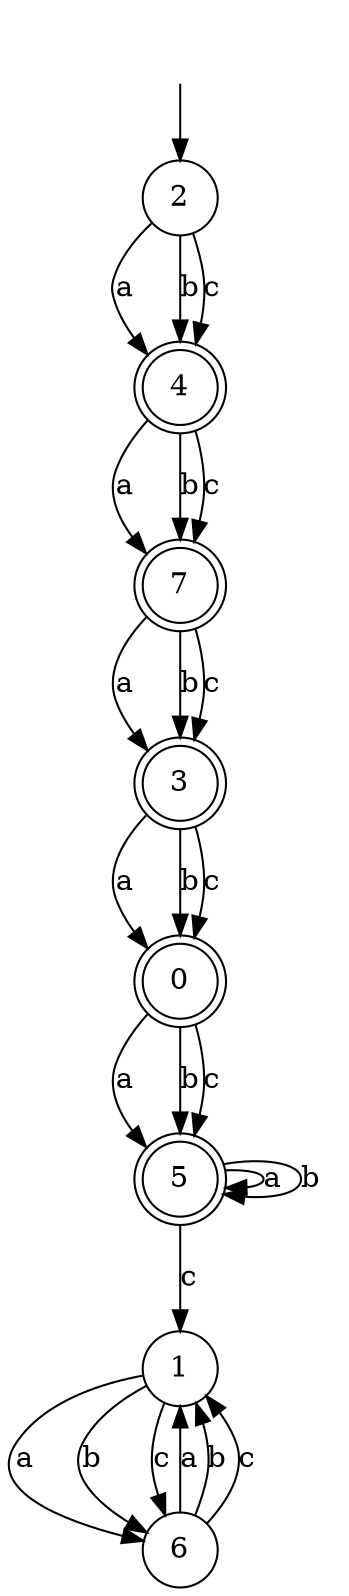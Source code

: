 digraph g {
__start [label=""shape=none]
	2[shape="circle" label="2"]
	0[shape="doublecircle" label="0"]
	1[shape="circle" label="1"]
	3[shape="doublecircle" label="3"]
	4[shape="doublecircle" label="4"]
	5[shape="doublecircle" label="5"]
	6[shape="circle" label="6"]
	7[shape="doublecircle" label="7"]

__start -> 2
	0 -> 5 [label="a"]
	0 -> 5 [label="b"]
	0 -> 5 [label="c"]
	1 -> 6 [label="a"]
	1 -> 6 [label="b"]
	1 -> 6 [label="c"]
	2 -> 4 [label="a"]
	2 -> 4 [label="b"]
	2 -> 4 [label="c"]
	3 -> 0 [label="a"]
	3 -> 0 [label="b"]
	3 -> 0 [label="c"]
	4 -> 7 [label="a"]
	4 -> 7 [label="b"]
	4 -> 7 [label="c"]
	5 -> 5 [label="a"]
	5 -> 5 [label="b"]
	5 -> 1 [label="c"]
	6 -> 1 [label="a"]
	6 -> 1 [label="b"]
	6 -> 1 [label="c"]
	7 -> 3 [label="a"]
	7 -> 3 [label="b"]
	7 -> 3 [label="c"]
}
